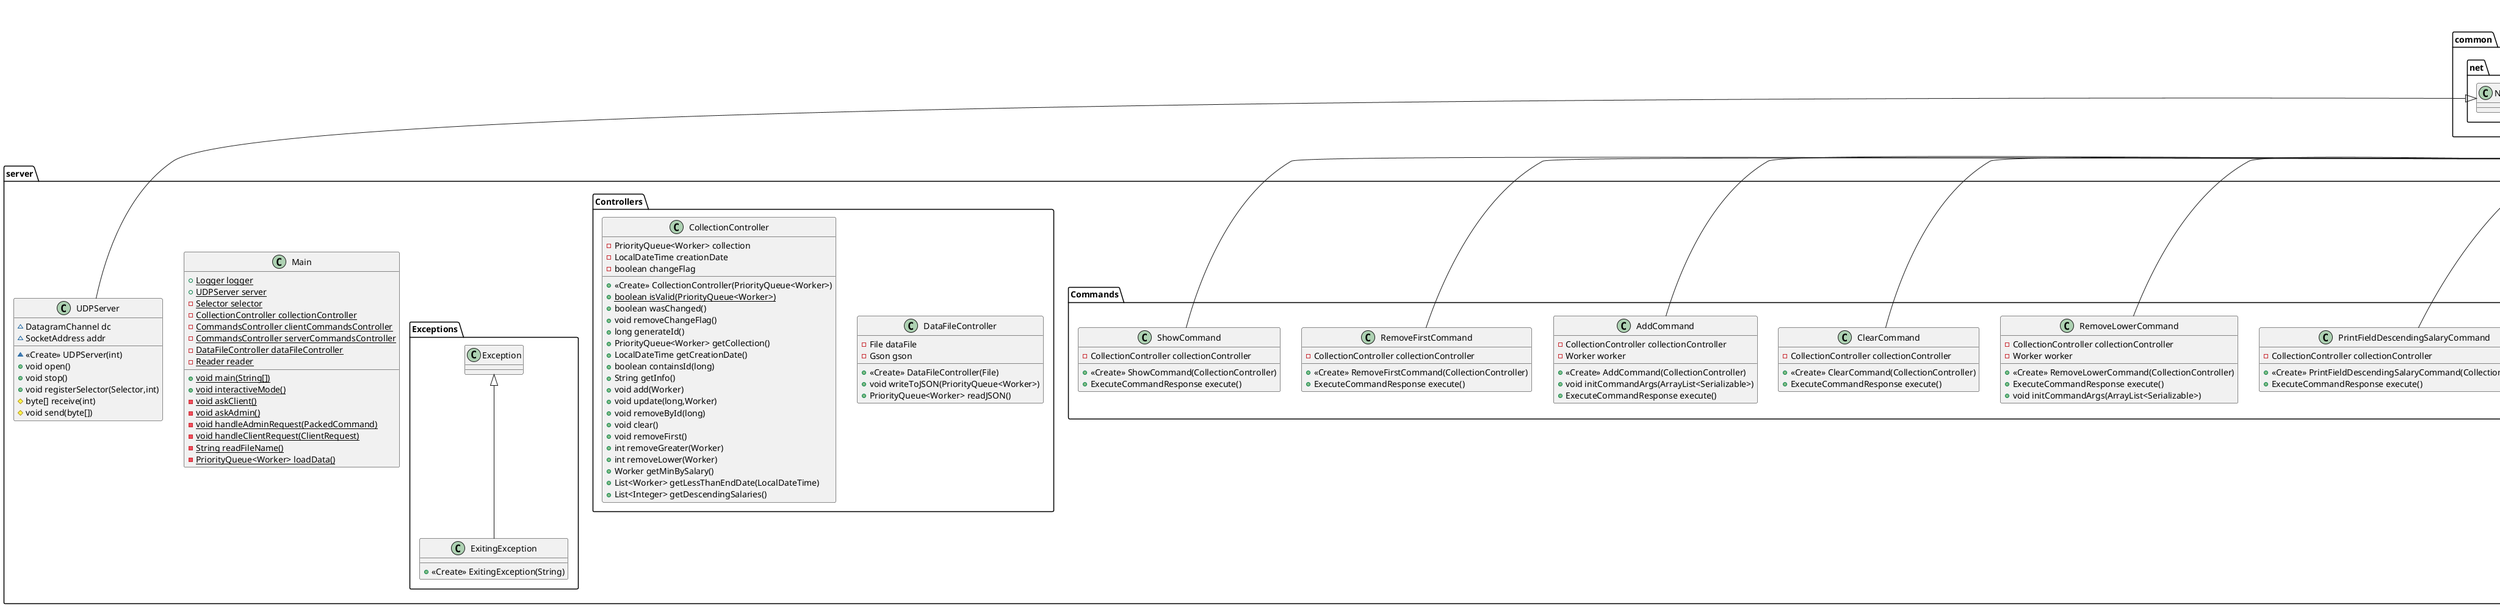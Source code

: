 @startuml
class server.Commands.SaveCommand {
- CollectionController collectionController
- DataFileController dataFileController
+ <<Create>> SaveCommand(CollectionController,DataFileController)
+ ExecuteCommandResponse execute()
}
class server.Commands.InfoCommand {
- CollectionController collectionController
+ <<Create>> InfoCommand(CollectionController)
+ ExecuteCommandResponse execute()
}
class server.Commands.UpdateByIdCommand {
- CollectionController collectionController
- long id
~ Worker worker
+ <<Create>> UpdateByIdCommand(CollectionController)
+ ExecuteCommandResponse execute()
+ void initCommandArgs(ArrayList<Serializable>)
}
class server.JSON.ZonedDateTimeDeserializer {
+ ZonedDateTime deserialize(JsonElement,Type,JsonDeserializationContext)
}
class server.Commands.RemoveByIdCommand {
- CollectionController collectionController
- long id
+ <<Create>> RemoveByIdCommand(CollectionController)
+ ExecuteCommandResponse execute()
+ void initCommandArgs(ArrayList<Serializable>)
}
class server.Commands.ExitCommand {
- CommandsController commandsController
+ <<Create>> ExitCommand(CommandsController)
+ ExecuteCommandResponse execute()
}
class server.JSON.LocalDateTimeSerializer {
+ JsonElement serialize(LocalDateTime,Type,JsonSerializationContext)
}
class server.Main {
+ {static} Logger logger
+ {static} UDPServer server
- {static} Selector selector
- {static} CollectionController collectionController
- {static} CommandsController clientCommandsController
- {static} CommandsController serverCommandsController
- {static} DataFileController dataFileController
- {static} Reader reader
+ {static} void main(String[])
+ {static} void interactiveMode()
- {static} void askClient()
- {static} void askAdmin()
- {static} void handleAdminRequest(PackedCommand)
- {static} void handleClientRequest(ClientRequest)
- {static} String readFileName()
- {static} PriorityQueue<Worker> loadData()
}
class server.Controllers.DataFileController {
- File dataFile
- Gson gson
+ <<Create>> DataFileController(File)
+ void writeToJSON(PriorityQueue<Worker>)
+ PriorityQueue<Worker> readJSON()
}
class server.UDPServer {
~ DatagramChannel dc
~ SocketAddress addr
~ <<Create>> UDPServer(int)
+ void open()
+ void stop()
+ void registerSelector(Selector,int)
# byte[] receive(int)
# void send(byte[])
}
class server.Commands.RemoveGreaterCommand {
- CollectionController collectionController
- Worker worker
+ <<Create>> RemoveGreaterCommand(CollectionController)
+ ExecuteCommandResponse execute()
+ void initCommandArgs(ArrayList<Serializable>)
}
class server.Exceptions.ExitingException {
+ <<Create>> ExitingException(String)
}
class server.Commands.FilterLessThanEndDateCommand {
- CollectionController collectionController
- LocalDateTime endDate
+ <<Create>> FilterLessThanEndDateCommand(CollectionController)
+ ExecuteCommandResponse execute()
+ void initCommandArgs(ArrayList<Serializable>)
}
class server.Commands.MinBySalaryCommand {
- CollectionController collectionController
+ <<Create>> MinBySalaryCommand(CollectionController)
+ ExecuteCommandResponse execute()
}
class server.Commands.PrintFieldDescendingSalaryCommand {
- CollectionController collectionController
+ <<Create>> PrintFieldDescendingSalaryCommand(CollectionController)
+ ExecuteCommandResponse execute()
}
class server.Commands.RemoveLowerCommand {
- CollectionController collectionController
- Worker worker
+ <<Create>> RemoveLowerCommand(CollectionController)
+ ExecuteCommandResponse execute()
+ void initCommandArgs(ArrayList<Serializable>)
}
class server.Commands.ClearCommand {
- CollectionController collectionController
+ <<Create>> ClearCommand(CollectionController)
+ ExecuteCommandResponse execute()
}
class server.JSON.ZonedDateTimeSerializer {
+ JsonElement serialize(ZonedDateTime,Type,JsonSerializationContext)
}
class server.JSON.LocalDateTimeDeserializer {
+ LocalDateTime deserialize(JsonElement,Type,JsonDeserializationContext)
}
class server.Commands.AddCommand {
- CollectionController collectionController
- Worker worker
+ <<Create>> AddCommand(CollectionController)
+ void initCommandArgs(ArrayList<Serializable>)
+ ExecuteCommandResponse execute()
}
class server.Controllers.CollectionController {
- PriorityQueue<Worker> collection
- LocalDateTime creationDate
- boolean changeFlag
+ <<Create>> CollectionController(PriorityQueue<Worker>)
+ {static} boolean isValid(PriorityQueue<Worker>)
+ boolean wasChanged()
+ void removeChangeFlag()
+ long generateId()
+ PriorityQueue<Worker> getCollection()
+ LocalDateTime getCreationDate()
+ boolean containsId(long)
+ String getInfo()
+ void add(Worker)
+ void update(long,Worker)
+ void removeById(long)
+ void clear()
+ void removeFirst()
+ int removeGreater(Worker)
+ int removeLower(Worker)
+ Worker getMinBySalary()
+ List<Worker> getLessThanEndDate(LocalDateTime)
+ List<Integer> getDescendingSalaries()
}
class server.Commands.RemoveFirstCommand {
- CollectionController collectionController
+ <<Create>> RemoveFirstCommand(CollectionController)
+ ExecuteCommandResponse execute()
}
class server.Commands.ShowCommand {
- CollectionController collectionController
+ <<Create>> ShowCommand(CollectionController)
+ ExecuteCommandResponse execute()
}


common.Commands.UserCommand <|-- server.Commands.SaveCommand
common.Commands.UserCommand <|-- server.Commands.InfoCommand
common.Commands.UserCommand <|-- server.Commands.UpdateByIdCommand
com.google.gson.JsonDeserializer <|.. server.JSON.ZonedDateTimeDeserializer
common.Commands.UserCommand <|-- server.Commands.RemoveByIdCommand
common.Commands.UserCommand <|-- server.Commands.ExitCommand
com.google.gson.JsonSerializer <|.. server.JSON.LocalDateTimeSerializer
common.net.NetDataTransferringHandler <|-- server.UDPServer
common.Commands.UserCommand <|-- server.Commands.RemoveGreaterCommand
server.Exceptions.Exception <|-- server.Exceptions.ExitingException
common.Commands.UserCommand <|-- server.Commands.FilterLessThanEndDateCommand
common.Commands.UserCommand <|-- server.Commands.MinBySalaryCommand
common.Commands.UserCommand <|-- server.Commands.PrintFieldDescendingSalaryCommand
common.Commands.UserCommand <|-- server.Commands.RemoveLowerCommand
common.Commands.UserCommand <|-- server.Commands.ClearCommand
com.google.gson.JsonSerializer <|.. server.JSON.ZonedDateTimeSerializer
server.JSON.JsonDeserializer <|.. server.JSON.LocalDateTimeDeserializer
common.Commands.UserCommand <|-- server.Commands.AddCommand
common.Commands.UserCommand <|-- server.Commands.RemoveFirstCommand
common.Commands.UserCommand <|-- server.Commands.ShowCommand
@enduml